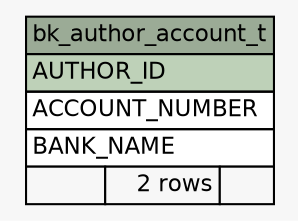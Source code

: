 // dot 2.28.0 on Mac OS X 10.7.2
// SchemaSpy rev 590
digraph "bk_author_account_t" {
  graph [
    rankdir="RL"
    bgcolor="#f7f7f7"
    nodesep="0.18"
    ranksep="0.46"
    fontname="Helvetica"
    fontsize="11"
  ];
  node [
    fontname="Helvetica"
    fontsize="11"
    shape="plaintext"
  ];
  edge [
    arrowsize="0.8"
  ];
  "bk_author_account_t" [
    label=<
    <TABLE BORDER="0" CELLBORDER="1" CELLSPACING="0" BGCOLOR="#ffffff">
      <TR><TD COLSPAN="3" BGCOLOR="#9bab96" ALIGN="CENTER">bk_author_account_t</TD></TR>
      <TR><TD PORT="AUTHOR_ID" COLSPAN="3" BGCOLOR="#bed1b8" ALIGN="LEFT">AUTHOR_ID</TD></TR>
      <TR><TD PORT="ACCOUNT_NUMBER" COLSPAN="3" ALIGN="LEFT">ACCOUNT_NUMBER</TD></TR>
      <TR><TD PORT="BANK_NAME" COLSPAN="3" ALIGN="LEFT">BANK_NAME</TD></TR>
      <TR><TD ALIGN="LEFT" BGCOLOR="#f7f7f7">  </TD><TD ALIGN="RIGHT" BGCOLOR="#f7f7f7">2 rows</TD><TD ALIGN="RIGHT" BGCOLOR="#f7f7f7">  </TD></TR>
    </TABLE>>
    URL="tables/bk_author_account_t.html"
    tooltip="bk_author_account_t"
  ];
}
